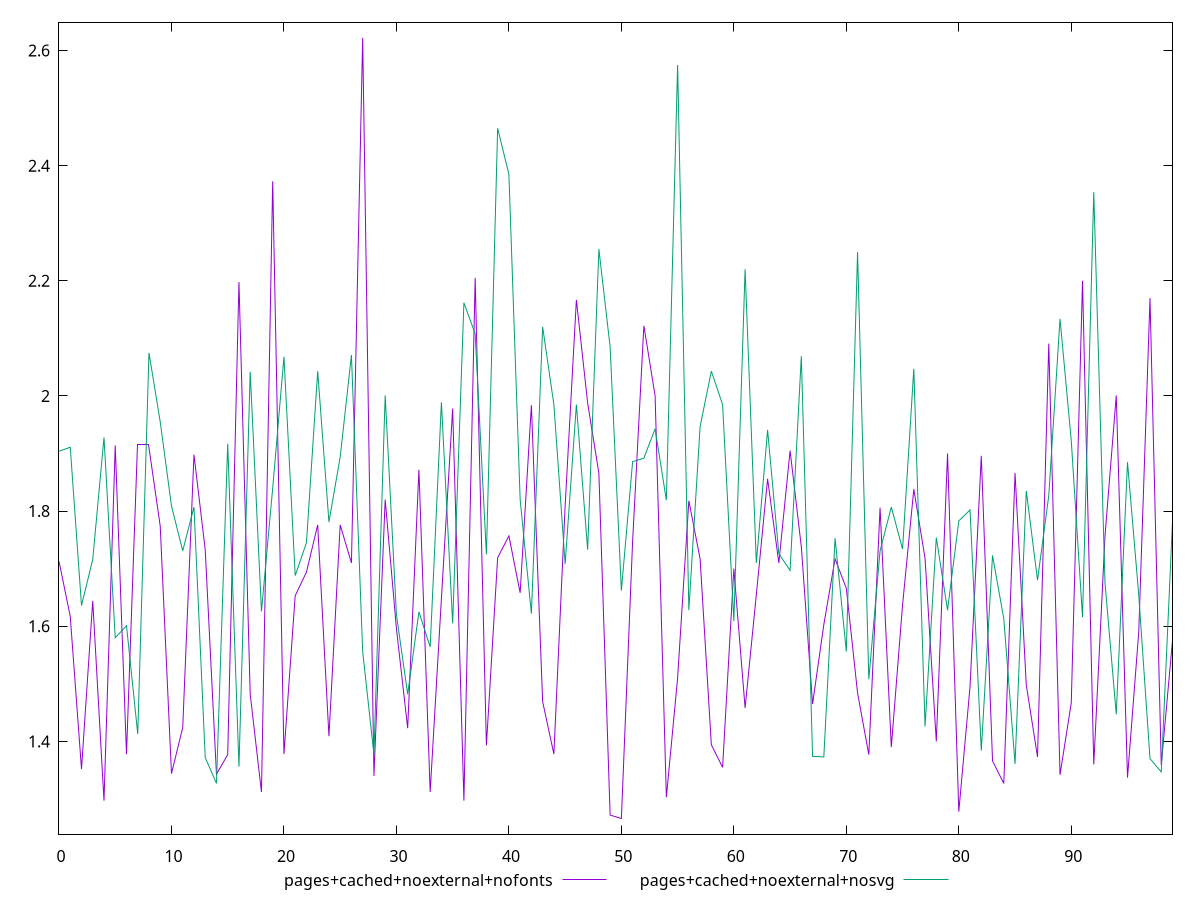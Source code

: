 reset

$pagesCachedNoexternalNofonts <<EOF
0 1.713
1 1.6169999999999998
2 1.352
3 1.6440000000000001
4 1.297
5 1.914
6 1.378
7 1.9149999999999998
8 1.9149999999999998
9 1.7740000000000002
10 1.3439999999999999
11 1.424
12 1.8980000000000001
13 1.733
14 1.343
15 1.377
16 2.198
17 1.482
18 1.3119999999999998
19 2.3729999999999998
20 1.3780000000000001
21 1.653
22 1.6939999999999997
23 1.776
24 1.409
25 1.7759999999999998
26 1.71
27 2.622
28 1.3399999999999999
29 1.82
30 1.596
31 1.423
32 1.8719999999999999
33 1.3119999999999998
34 1.648
35 1.978
36 1.2970000000000002
37 2.205
38 1.393
39 1.7189999999999999
40 1.7570000000000001
41 1.6580000000000001
42 1.984
43 1.4689999999999999
44 1.378
45 1.8089999999999997
46 2.167
47 1.988
48 1.866
49 1.272
50 1.266
51 1.7479999999999998
52 2.122
53 2
54 1.303
55 1.5100000000000002
56 1.818
57 1.717
58 1.3940000000000001
59 1.355
60 1.6999999999999997
61 1.4580000000000002
62 1.655
63 1.856
64 1.7100000000000002
65 1.9050000000000002
66 1.7379999999999998
67 1.465
68 1.603
69 1.717
70 1.666
71 1.484
72 1.377
73 1.8059999999999998
74 1.39
75 1.6369999999999998
76 1.838
77 1.718
78 1.4
79 1.9000000000000001
80 1.278
81 1.495
82 1.896
83 1.366
84 1.327
85 1.8659999999999999
86 1.498
87 1.373
88 2.0909999999999997
89 1.342
90 1.467
91 2.1999999999999997
92 1.36
93 1.757
94 2.0010000000000003
95 1.337
96 1.5899999999999999
97 2.17
98 1.359
99 1.575
EOF

$pagesCachedNoexternalNosvg <<EOF
0 1.904
1 1.911
2 1.636
3 1.716
4 1.9280000000000002
5 1.58
6 1.601
7 1.4129999999999998
8 2.075
9 1.955
10 1.809
11 1.7309999999999999
12 1.8070000000000002
13 1.3719999999999999
14 1.327
15 1.917
16 1.356
17 2.042
18 1.6260000000000001
19 1.8399999999999999
20 2.068
21 1.6879999999999997
22 1.7449999999999999
23 2.0429999999999997
24 1.7810000000000001
25 1.8940000000000001
26 2.0709999999999997
27 1.556
28 1.377
29 2.001
30 1.6199999999999999
31 1.4819999999999998
32 1.625
33 1.564
34 1.9889999999999999
35 1.605
36 2.162
37 2.108
38 1.7249999999999999
39 2.465
40 2.385
41 1.82
42 1.622
43 2.1199999999999997
44 1.985
45 1.7079999999999997
46 1.985
47 1.7329999999999999
48 2.255
49 2.085
50 1.662
51 1.8860000000000001
52 1.892
53 1.943
54 1.819
55 2.575
56 1.628
57 1.9469999999999998
58 2.0429999999999997
59 1.985
60 1.609
61 2.22
62 1.7099999999999997
63 1.941
64 1.7260000000000002
65 1.6969999999999998
66 2.069
67 1.374
68 1.373
69 1.7530000000000001
70 1.556
71 2.25
72 1.508
73 1.7309999999999999
74 1.807
75 1.7339999999999998
76 2.047
77 1.426
78 1.754
79 1.6280000000000001
80 1.783
81 1.802
82 1.3840000000000001
83 1.723
84 1.613
85 1.361
86 1.835
87 1.68
88 1.827
89 2.134
90 1.9219999999999997
91 1.616
92 2.354
93 1.675
94 1.4469999999999998
95 1.8850000000000002
96 1.654
97 1.3699999999999999
98 1.347
99 1.7819999999999998
EOF

set key outside below
set xrange [0:99]
set yrange [1.23888:2.64912]
set trange [1.23888:2.64912]
set terminal svg size 640, 500 enhanced background rgb 'white'
set output "report_00007_2020-12-11T15:55:29.892Z/server-response-time/comparison/line/6_vs_7.svg"

plot $pagesCachedNoexternalNofonts title "pages+cached+noexternal+nofonts" with line, \
     $pagesCachedNoexternalNosvg title "pages+cached+noexternal+nosvg" with line

reset
